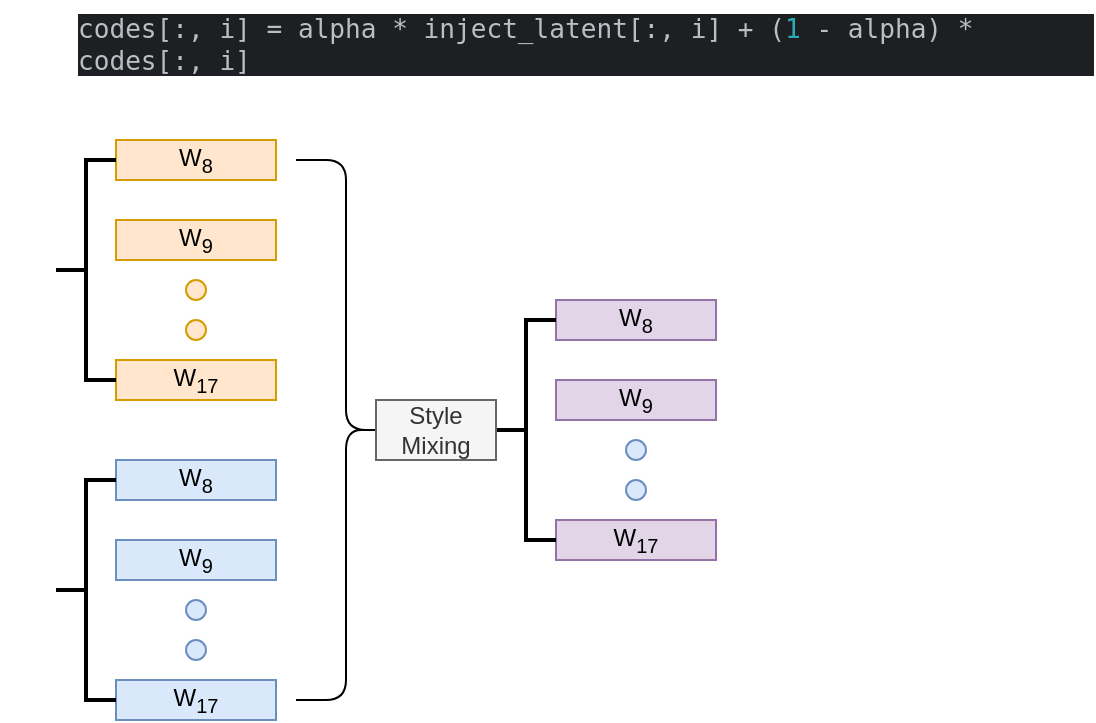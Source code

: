 <mxfile version="21.6.8" type="github">
  <diagram name="第 1 页" id="9AD9HcdSuCNx6mZRMAKC">
    <mxGraphModel dx="1434" dy="758" grid="1" gridSize="10" guides="1" tooltips="1" connect="1" arrows="1" fold="1" page="1" pageScale="1" pageWidth="827" pageHeight="1169" math="0" shadow="0">
      <root>
        <mxCell id="0" />
        <mxCell id="1" parent="0" />
        <mxCell id="mma1RW7rFgHLDuzs1-11-24" value="W&lt;sub&gt;8&lt;/sub&gt;" style="rounded=0;whiteSpace=wrap;html=1;fillColor=#ffe6cc;strokeColor=#d79b00;" parent="1" vertex="1">
          <mxGeometry x="180" y="100" width="80" height="20" as="geometry" />
        </mxCell>
        <mxCell id="mma1RW7rFgHLDuzs1-11-25" value="W&lt;sub&gt;9&lt;/sub&gt;" style="rounded=0;whiteSpace=wrap;html=1;fillColor=#ffe6cc;strokeColor=#d79b00;" parent="1" vertex="1">
          <mxGeometry x="180" y="140" width="80" height="20" as="geometry" />
        </mxCell>
        <mxCell id="mma1RW7rFgHLDuzs1-11-26" value="W&lt;sub&gt;17&lt;/sub&gt;" style="rounded=0;whiteSpace=wrap;html=1;fillColor=#ffe6cc;strokeColor=#d79b00;" parent="1" vertex="1">
          <mxGeometry x="180" y="210" width="80" height="20" as="geometry" />
        </mxCell>
        <mxCell id="mma1RW7rFgHLDuzs1-11-27" value="" style="ellipse;whiteSpace=wrap;html=1;aspect=fixed;fillColor=#ffe6cc;strokeColor=#d79b00;" parent="1" vertex="1">
          <mxGeometry x="215" y="170" width="10" height="10" as="geometry" />
        </mxCell>
        <mxCell id="mma1RW7rFgHLDuzs1-11-28" value="" style="ellipse;whiteSpace=wrap;html=1;aspect=fixed;fillColor=#ffe6cc;strokeColor=#d79b00;" parent="1" vertex="1">
          <mxGeometry x="215" y="190" width="10" height="10" as="geometry" />
        </mxCell>
        <mxCell id="mma1RW7rFgHLDuzs1-11-29" value="" style="strokeWidth=2;html=1;shape=mxgraph.flowchart.annotation_2;align=left;labelPosition=right;pointerEvents=1;" parent="1" vertex="1">
          <mxGeometry x="150" y="110" width="30" height="110" as="geometry" />
        </mxCell>
        <mxCell id="mma1RW7rFgHLDuzs1-11-30" value="W&lt;sub&gt;8&lt;/sub&gt;" style="rounded=0;whiteSpace=wrap;html=1;fillColor=#dae8fc;strokeColor=#6c8ebf;" parent="1" vertex="1">
          <mxGeometry x="180" y="260" width="80" height="20" as="geometry" />
        </mxCell>
        <mxCell id="mma1RW7rFgHLDuzs1-11-31" value="W&lt;sub&gt;9&lt;/sub&gt;" style="rounded=0;whiteSpace=wrap;html=1;fillColor=#dae8fc;strokeColor=#6c8ebf;" parent="1" vertex="1">
          <mxGeometry x="180" y="300" width="80" height="20" as="geometry" />
        </mxCell>
        <mxCell id="mma1RW7rFgHLDuzs1-11-32" value="W&lt;sub&gt;17&lt;/sub&gt;" style="rounded=0;whiteSpace=wrap;html=1;fillColor=#dae8fc;strokeColor=#6c8ebf;" parent="1" vertex="1">
          <mxGeometry x="180" y="370" width="80" height="20" as="geometry" />
        </mxCell>
        <mxCell id="mma1RW7rFgHLDuzs1-11-33" value="" style="ellipse;whiteSpace=wrap;html=1;aspect=fixed;fillColor=#dae8fc;strokeColor=#6c8ebf;" parent="1" vertex="1">
          <mxGeometry x="215" y="330" width="10" height="10" as="geometry" />
        </mxCell>
        <mxCell id="mma1RW7rFgHLDuzs1-11-34" value="" style="ellipse;whiteSpace=wrap;html=1;aspect=fixed;fillColor=#dae8fc;strokeColor=#6c8ebf;" parent="1" vertex="1">
          <mxGeometry x="215" y="350" width="10" height="10" as="geometry" />
        </mxCell>
        <mxCell id="mma1RW7rFgHLDuzs1-11-35" value="" style="strokeWidth=2;html=1;shape=mxgraph.flowchart.annotation_2;align=left;labelPosition=right;pointerEvents=1;" parent="1" vertex="1">
          <mxGeometry x="150" y="270" width="30" height="110" as="geometry" />
        </mxCell>
        <mxCell id="mma1RW7rFgHLDuzs1-11-49" style="edgeStyle=orthogonalEdgeStyle;rounded=0;orthogonalLoop=1;jettySize=auto;html=1;exitX=0.5;exitY=1;exitDx=0;exitDy=0;" parent="1" edge="1">
          <mxGeometry relative="1" as="geometry">
            <mxPoint x="130" y="180" as="sourcePoint" />
            <mxPoint x="130" y="180" as="targetPoint" />
          </mxGeometry>
        </mxCell>
        <mxCell id="M93V_a-AL0Rnu3FIWYks-1" value="" style="shape=curlyBracket;whiteSpace=wrap;html=1;rounded=1;flipH=1;labelPosition=right;verticalLabelPosition=middle;align=left;verticalAlign=middle;size=0.5;" vertex="1" parent="1">
          <mxGeometry x="270" y="110" width="50" height="270" as="geometry" />
        </mxCell>
        <mxCell id="M93V_a-AL0Rnu3FIWYks-2" value="W&lt;sub&gt;8&lt;/sub&gt;" style="rounded=0;whiteSpace=wrap;html=1;fillColor=#e1d5e7;strokeColor=#9673a6;" vertex="1" parent="1">
          <mxGeometry x="400" y="180" width="80" height="20" as="geometry" />
        </mxCell>
        <mxCell id="M93V_a-AL0Rnu3FIWYks-3" value="W&lt;sub&gt;9&lt;/sub&gt;" style="rounded=0;whiteSpace=wrap;html=1;fillColor=#e1d5e7;strokeColor=#9673a6;" vertex="1" parent="1">
          <mxGeometry x="400" y="220" width="80" height="20" as="geometry" />
        </mxCell>
        <mxCell id="M93V_a-AL0Rnu3FIWYks-4" value="W&lt;sub&gt;17&lt;/sub&gt;" style="rounded=0;whiteSpace=wrap;html=1;fillColor=#e1d5e7;strokeColor=#9673a6;" vertex="1" parent="1">
          <mxGeometry x="400" y="290" width="80" height="20" as="geometry" />
        </mxCell>
        <mxCell id="M93V_a-AL0Rnu3FIWYks-5" value="" style="ellipse;whiteSpace=wrap;html=1;aspect=fixed;fillColor=#dae8fc;strokeColor=#6c8ebf;" vertex="1" parent="1">
          <mxGeometry x="435" y="250" width="10" height="10" as="geometry" />
        </mxCell>
        <mxCell id="M93V_a-AL0Rnu3FIWYks-6" value="" style="ellipse;whiteSpace=wrap;html=1;aspect=fixed;fillColor=#dae8fc;strokeColor=#6c8ebf;" vertex="1" parent="1">
          <mxGeometry x="435" y="270" width="10" height="10" as="geometry" />
        </mxCell>
        <mxCell id="M93V_a-AL0Rnu3FIWYks-7" value="" style="strokeWidth=2;html=1;shape=mxgraph.flowchart.annotation_2;align=left;labelPosition=right;pointerEvents=1;" vertex="1" parent="1">
          <mxGeometry x="370" y="190" width="30" height="110" as="geometry" />
        </mxCell>
        <mxCell id="M93V_a-AL0Rnu3FIWYks-8" value="&lt;div style=&quot;background-color: rgb(30, 31, 34); color: rgb(188, 190, 196); font-family: &amp;quot;JetBrains Mono&amp;quot;, monospace; font-size: 9.8pt;&quot;&gt;codes[:, i] = alpha * inject_latent[:, i] + (&lt;span style=&quot;color:#2aacb8;&quot;&gt;1 &lt;/span&gt;- alpha) * codes[:, i]&lt;/div&gt;" style="text;whiteSpace=wrap;html=1;" vertex="1" parent="1">
          <mxGeometry x="159" y="30" width="510" height="20" as="geometry" />
        </mxCell>
        <mxCell id="M93V_a-AL0Rnu3FIWYks-9" value="Style Mixing" style="rounded=0;whiteSpace=wrap;html=1;fillColor=#f5f5f5;fontColor=#333333;strokeColor=#666666;" vertex="1" parent="1">
          <mxGeometry x="310" y="230" width="60" height="30" as="geometry" />
        </mxCell>
      </root>
    </mxGraphModel>
  </diagram>
</mxfile>

